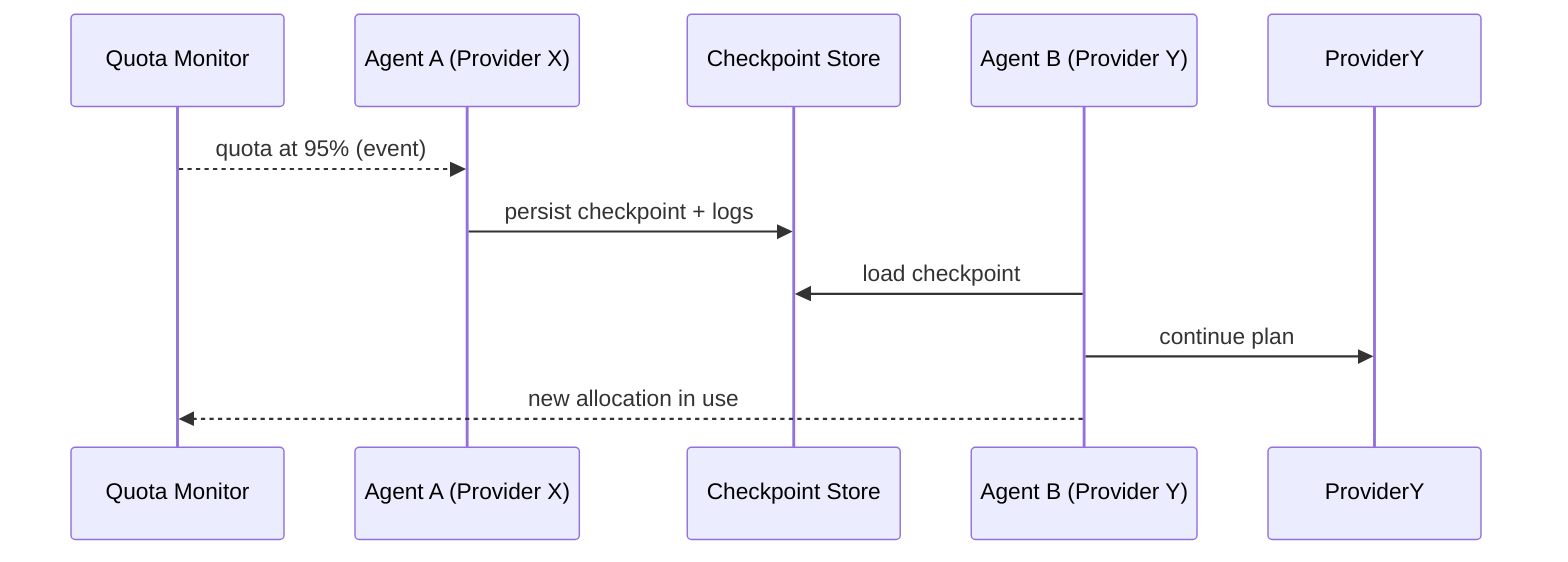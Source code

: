 %% Sequence: rotation on quota
sequenceDiagram
  participant MON as Quota Monitor
  participant AG1 as Agent A (Provider X)
  participant STORE as Checkpoint Store
  participant AG2 as Agent B (Provider Y)
  MON-->>AG1: quota at 95% (event)
  AG1->>STORE: persist checkpoint + logs
  AG2->>STORE: load checkpoint
  AG2->>ProviderY: continue plan
  AG2-->>MON: new allocation in use